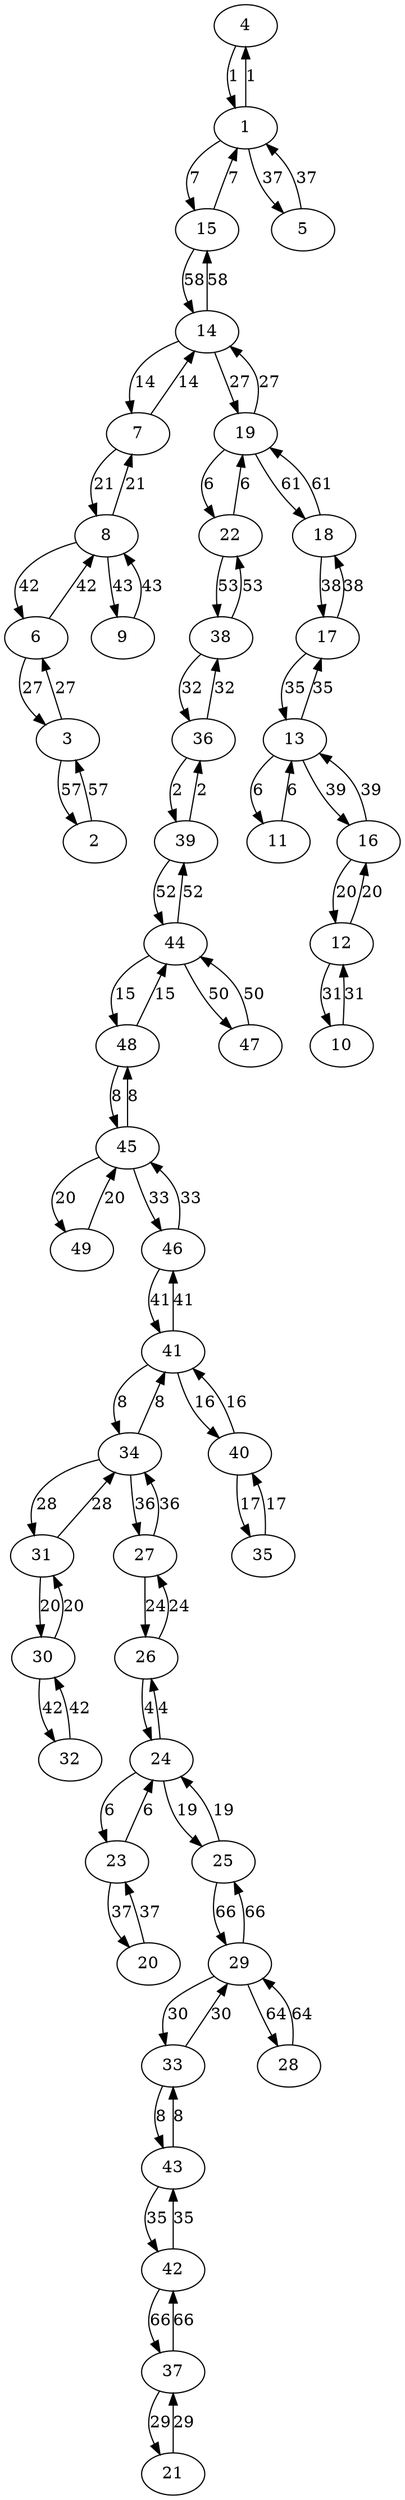 digraph Bara50_PriMST {
4;1;15;5;14;7;8;19;22;6;3;9;38;36;39;44;48;45;49;46;41;34;40;35;31;30;27;26;24;23;25;20;32;47;2;18;17;13;11;16;12;10;29;33;43;42;28;37;21;4 -> 1 [label = 1];
1 -> 4 [label = 1];
1 -> 15 [label = 7];
15 -> 1 [label = 7];
5 -> 1 [label = 37];
1 -> 5 [label = 37];
15 -> 14 [label = 58];
14 -> 15 [label = 58];
14 -> 7 [label = 14];
7 -> 14 [label = 14];
8 -> 7 [label = 21];
7 -> 8 [label = 21];
14 -> 19 [label = 27];
19 -> 14 [label = 27];
19 -> 22 [label = 6];
22 -> 19 [label = 6];
8 -> 6 [label = 42];
6 -> 8 [label = 42];
6 -> 3 [label = 27];
3 -> 6 [label = 27];
9 -> 8 [label = 43];
8 -> 9 [label = 43];
22 -> 38 [label = 53];
38 -> 22 [label = 53];
38 -> 36 [label = 32];
36 -> 38 [label = 32];
36 -> 39 [label = 2];
39 -> 36 [label = 2];
39 -> 44 [label = 52];
44 -> 39 [label = 52];
44 -> 48 [label = 15];
48 -> 44 [label = 15];
45 -> 48 [label = 8];
48 -> 45 [label = 8];
45 -> 49 [label = 20];
49 -> 45 [label = 20];
46 -> 45 [label = 33];
45 -> 46 [label = 33];
46 -> 41 [label = 41];
41 -> 46 [label = 41];
41 -> 34 [label = 8];
34 -> 41 [label = 8];
41 -> 40 [label = 16];
40 -> 41 [label = 16];
40 -> 35 [label = 17];
35 -> 40 [label = 17];
34 -> 31 [label = 28];
31 -> 34 [label = 28];
31 -> 30 [label = 20];
30 -> 31 [label = 20];
34 -> 27 [label = 36];
27 -> 34 [label = 36];
27 -> 26 [label = 24];
26 -> 27 [label = 24];
26 -> 24 [label = 4];
24 -> 26 [label = 4];
24 -> 23 [label = 6];
23 -> 24 [label = 6];
25 -> 24 [label = 19];
24 -> 25 [label = 19];
23 -> 20 [label = 37];
20 -> 23 [label = 37];
30 -> 32 [label = 42];
32 -> 30 [label = 42];
47 -> 44 [label = 50];
44 -> 47 [label = 50];
3 -> 2 [label = 57];
2 -> 3 [label = 57];
19 -> 18 [label = 61];
18 -> 19 [label = 61];
18 -> 17 [label = 38];
17 -> 18 [label = 38];
17 -> 13 [label = 35];
13 -> 17 [label = 35];
13 -> 11 [label = 6];
11 -> 13 [label = 6];
16 -> 13 [label = 39];
13 -> 16 [label = 39];
16 -> 12 [label = 20];
12 -> 16 [label = 20];
12 -> 10 [label = 31];
10 -> 12 [label = 31];
29 -> 25 [label = 66];
25 -> 29 [label = 66];
29 -> 33 [label = 30];
33 -> 29 [label = 30];
33 -> 43 [label = 8];
43 -> 33 [label = 8];
42 -> 43 [label = 35];
43 -> 42 [label = 35];
29 -> 28 [label = 64];
28 -> 29 [label = 64];
42 -> 37 [label = 66];
37 -> 42 [label = 66];
37 -> 21 [label = 29];
21 -> 37 [label = 29];
}
